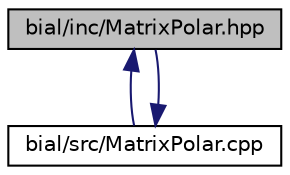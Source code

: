 digraph "bial/inc/MatrixPolar.hpp"
{
  edge [fontname="Helvetica",fontsize="10",labelfontname="Helvetica",labelfontsize="10"];
  node [fontname="Helvetica",fontsize="10",shape=record];
  Node1 [label="bial/inc/MatrixPolar.hpp",height=0.2,width=0.4,color="black", fillcolor="grey75", style="filled", fontcolor="black"];
  Node1 -> Node2 [dir="back",color="midnightblue",fontsize="10",style="solid",fontname="Helvetica"];
  Node2 [label="bial/src/MatrixPolar.cpp",height=0.2,width=0.4,color="black", fillcolor="white", style="filled",URL="$_matrix_polar_8cpp.html"];
  Node2 -> Node1 [dir="back",color="midnightblue",fontsize="10",style="solid",fontname="Helvetica"];
}
